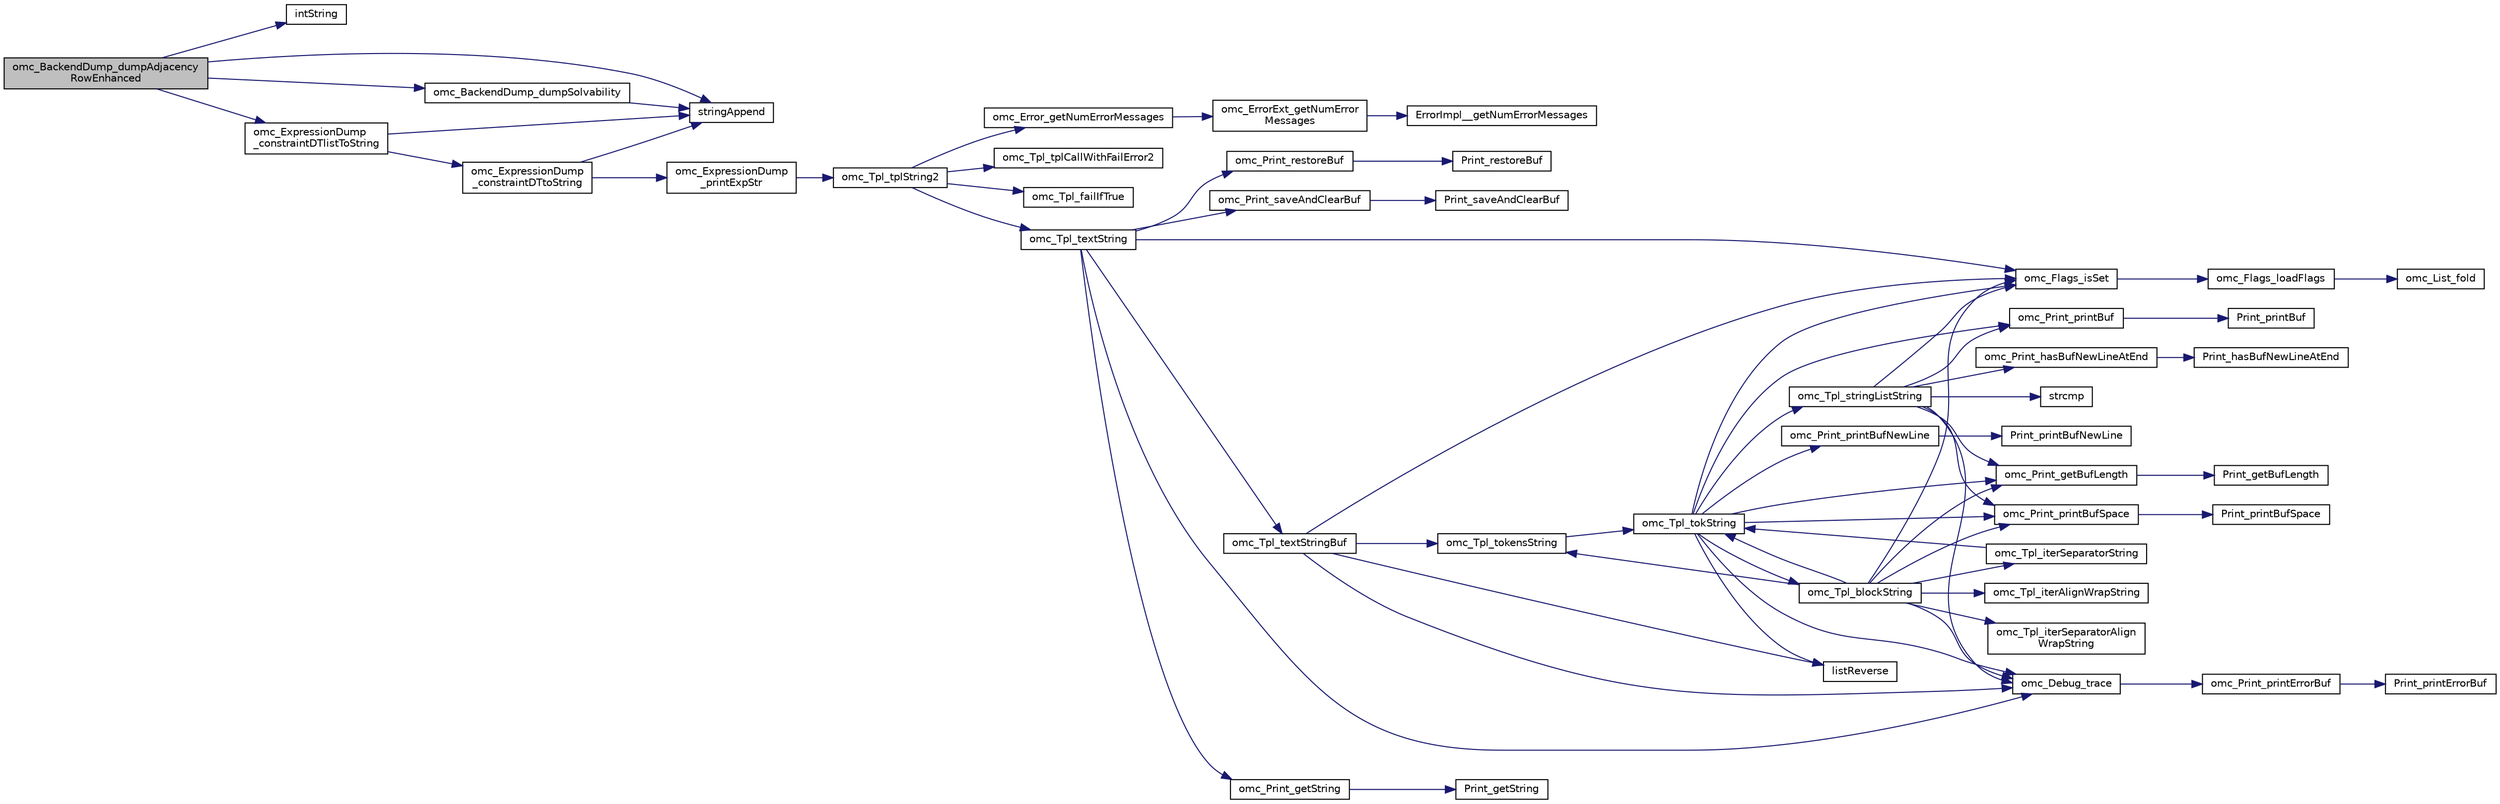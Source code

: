 digraph "omc_BackendDump_dumpAdjacencyRowEnhanced"
{
  edge [fontname="Helvetica",fontsize="10",labelfontname="Helvetica",labelfontsize="10"];
  node [fontname="Helvetica",fontsize="10",shape=record];
  rankdir="LR";
  Node1686 [label="omc_BackendDump_dumpAdjacency\lRowEnhanced",height=0.2,width=0.4,color="black", fillcolor="grey75", style="filled", fontcolor="black"];
  Node1686 -> Node1687 [color="midnightblue",fontsize="10",style="solid",fontname="Helvetica"];
  Node1687 [label="intString",height=0.2,width=0.4,color="black", fillcolor="white", style="filled",URL="$d2/d57/build_2include_2omc_2c_2meta_2meta__modelica__builtin_8h.html#a751bf2360cb3df6de97811998890b7ea"];
  Node1686 -> Node1688 [color="midnightblue",fontsize="10",style="solid",fontname="Helvetica"];
  Node1688 [label="omc_BackendDump_dumpSolvability",height=0.2,width=0.4,color="black", fillcolor="white", style="filled",URL="$d0/df5/_backend_dump_8c.html#a202e24f57a95cfd32f75e25773614569"];
  Node1688 -> Node1689 [color="midnightblue",fontsize="10",style="solid",fontname="Helvetica"];
  Node1689 [label="stringAppend",height=0.2,width=0.4,color="black", fillcolor="white", style="filled",URL="$d7/deb/build_2include_2omc_2c_2util_2modelica__string_8c.html#a751007abc59e9ca7978f2af10a0c814f"];
  Node1686 -> Node1689 [color="midnightblue",fontsize="10",style="solid",fontname="Helvetica"];
  Node1686 -> Node1690 [color="midnightblue",fontsize="10",style="solid",fontname="Helvetica"];
  Node1690 [label="omc_ExpressionDump\l_constraintDTlistToString",height=0.2,width=0.4,color="black", fillcolor="white", style="filled",URL="$d8/d16/_expression_dump_8c.html#a957103f441dec0fc769c3b1cc225cc82"];
  Node1690 -> Node1689 [color="midnightblue",fontsize="10",style="solid",fontname="Helvetica"];
  Node1690 -> Node1691 [color="midnightblue",fontsize="10",style="solid",fontname="Helvetica"];
  Node1691 [label="omc_ExpressionDump\l_constraintDTtoString",height=0.2,width=0.4,color="black", fillcolor="white", style="filled",URL="$d8/d16/_expression_dump_8c.html#a52a4c790fbbd7ae146415b6e08500730"];
  Node1691 -> Node1692 [color="midnightblue",fontsize="10",style="solid",fontname="Helvetica"];
  Node1692 [label="omc_ExpressionDump\l_printExpStr",height=0.2,width=0.4,color="black", fillcolor="white", style="filled",URL="$d8/d16/_expression_dump_8c.html#ab1b14f2e6c847006a4235d1905bb2637"];
  Node1692 -> Node1693 [color="midnightblue",fontsize="10",style="solid",fontname="Helvetica"];
  Node1693 [label="omc_Tpl_tplString2",height=0.2,width=0.4,color="black", fillcolor="white", style="filled",URL="$d7/d52/_tpl_8c.html#a19e668217f7d6c0b176843e40633cae2"];
  Node1693 -> Node1694 [color="midnightblue",fontsize="10",style="solid",fontname="Helvetica"];
  Node1694 [label="omc_Error_getNumErrorMessages",height=0.2,width=0.4,color="black", fillcolor="white", style="filled",URL="$db/da1/_compiler_2boot_2build_2error_8c.html#a6f9ff3d03e91883492e13af7fbc088ff"];
  Node1694 -> Node1695 [color="midnightblue",fontsize="10",style="solid",fontname="Helvetica"];
  Node1695 [label="omc_ErrorExt_getNumError\lMessages",height=0.2,width=0.4,color="black", fillcolor="white", style="filled",URL="$d4/dce/_error_ext_8c.html#a0195f83af0487b3e7bf35deb4225e582"];
  Node1695 -> Node1696 [color="midnightblue",fontsize="10",style="solid",fontname="Helvetica"];
  Node1696 [label="ErrorImpl__getNumErrorMessages",height=0.2,width=0.4,color="black", fillcolor="white", style="filled",URL="$d1/d40/boot_2build_2_error_ext_8h.html#a1206137921767ad0e49abe96adf7b5e3"];
  Node1693 -> Node1697 [color="midnightblue",fontsize="10",style="solid",fontname="Helvetica"];
  Node1697 [label="omc_Tpl_tplCallWithFailError2",height=0.2,width=0.4,color="black", fillcolor="white", style="filled",URL="$d7/d52/_tpl_8c.html#af79df210cda1bb788fce4ef64cb58a0f"];
  Node1693 -> Node1698 [color="midnightblue",fontsize="10",style="solid",fontname="Helvetica"];
  Node1698 [label="omc_Tpl_failIfTrue",height=0.2,width=0.4,color="black", fillcolor="white", style="filled",URL="$d7/d52/_tpl_8c.html#a4c5af303d93cb4cea7b309b336519c31"];
  Node1693 -> Node1699 [color="midnightblue",fontsize="10",style="solid",fontname="Helvetica"];
  Node1699 [label="omc_Tpl_textString",height=0.2,width=0.4,color="black", fillcolor="white", style="filled",URL="$d7/d52/_tpl_8c.html#a3df7e553e36d815ca12207c1b633f741"];
  Node1699 -> Node1700 [color="midnightblue",fontsize="10",style="solid",fontname="Helvetica"];
  Node1700 [label="omc_Print_saveAndClearBuf",height=0.2,width=0.4,color="black", fillcolor="white", style="filled",URL="$dc/d4a/_print_8c.html#a9be4a7e0fd8ef4d0e9a96b6a7d30129b"];
  Node1700 -> Node1701 [color="midnightblue",fontsize="10",style="solid",fontname="Helvetica"];
  Node1701 [label="Print_saveAndClearBuf",height=0.2,width=0.4,color="black", fillcolor="white", style="filled",URL="$db/def/_print_8h.html#afbd06f69772f11802874118538c5e3cb"];
  Node1699 -> Node1702 [color="midnightblue",fontsize="10",style="solid",fontname="Helvetica"];
  Node1702 [label="omc_Tpl_textStringBuf",height=0.2,width=0.4,color="black", fillcolor="white", style="filled",URL="$d7/d52/_tpl_8c.html#a569b285dc7a7a3d881d4a69ee8857b85"];
  Node1702 -> Node1703 [color="midnightblue",fontsize="10",style="solid",fontname="Helvetica"];
  Node1703 [label="omc_Tpl_tokensString",height=0.2,width=0.4,color="black", fillcolor="white", style="filled",URL="$d7/d52/_tpl_8c.html#a2085a822c35dc488683fbb303c0d6546"];
  Node1703 -> Node1704 [color="midnightblue",fontsize="10",style="solid",fontname="Helvetica"];
  Node1704 [label="omc_Tpl_tokString",height=0.2,width=0.4,color="black", fillcolor="white", style="filled",URL="$d7/d52/_tpl_8c.html#aaad1c380626ef433bd8e0102f48743cf"];
  Node1704 -> Node1705 [color="midnightblue",fontsize="10",style="solid",fontname="Helvetica"];
  Node1705 [label="omc_Print_printBufNewLine",height=0.2,width=0.4,color="black", fillcolor="white", style="filled",URL="$dc/d4a/_print_8c.html#a56936142cb06c2610c5c55a0f0672826"];
  Node1705 -> Node1706 [color="midnightblue",fontsize="10",style="solid",fontname="Helvetica"];
  Node1706 [label="Print_printBufNewLine",height=0.2,width=0.4,color="black", fillcolor="white", style="filled",URL="$db/def/_print_8h.html#a3b18f8c254923287e4e0dc39d5c39a3a"];
  Node1704 -> Node1707 [color="midnightblue",fontsize="10",style="solid",fontname="Helvetica"];
  Node1707 [label="omc_Print_getBufLength",height=0.2,width=0.4,color="black", fillcolor="white", style="filled",URL="$dc/d4a/_print_8c.html#a65cb82b6b1bc6acf3a656ef9978109b2"];
  Node1707 -> Node1708 [color="midnightblue",fontsize="10",style="solid",fontname="Helvetica"];
  Node1708 [label="Print_getBufLength",height=0.2,width=0.4,color="black", fillcolor="white", style="filled",URL="$db/def/_print_8h.html#a512282b99288e8ec6b431e7dee78c76f"];
  Node1704 -> Node1709 [color="midnightblue",fontsize="10",style="solid",fontname="Helvetica"];
  Node1709 [label="omc_Print_printBufSpace",height=0.2,width=0.4,color="black", fillcolor="white", style="filled",URL="$dc/d4a/_print_8c.html#a02aa663c225bece7c208406683415d6f"];
  Node1709 -> Node1710 [color="midnightblue",fontsize="10",style="solid",fontname="Helvetica"];
  Node1710 [label="Print_printBufSpace",height=0.2,width=0.4,color="black", fillcolor="white", style="filled",URL="$db/def/_print_8h.html#a494a05754b95d4ded8cf421fe8799495"];
  Node1704 -> Node1711 [color="midnightblue",fontsize="10",style="solid",fontname="Helvetica"];
  Node1711 [label="omc_Print_printBuf",height=0.2,width=0.4,color="black", fillcolor="white", style="filled",URL="$dc/d4a/_print_8c.html#a0814578dcc1618c6b57729067765170b"];
  Node1711 -> Node1712 [color="midnightblue",fontsize="10",style="solid",fontname="Helvetica"];
  Node1712 [label="Print_printBuf",height=0.2,width=0.4,color="black", fillcolor="white", style="filled",URL="$db/def/_print_8h.html#a4e09b57c2e6549226f6669ca20a3cf07"];
  Node1704 -> Node1713 [color="midnightblue",fontsize="10",style="solid",fontname="Helvetica"];
  Node1713 [label="omc_Tpl_stringListString",height=0.2,width=0.4,color="black", fillcolor="white", style="filled",URL="$d7/d52/_tpl_8c.html#aee284774d669dd515363b1fac8b7086c"];
  Node1713 -> Node1714 [color="midnightblue",fontsize="10",style="solid",fontname="Helvetica"];
  Node1714 [label="strcmp",height=0.2,width=0.4,color="black", fillcolor="white", style="filled",URL="$db/d13/_c_vode_get_8m.html#ab022bbe018438998408fda94a327a547"];
  Node1713 -> Node1707 [color="midnightblue",fontsize="10",style="solid",fontname="Helvetica"];
  Node1713 -> Node1709 [color="midnightblue",fontsize="10",style="solid",fontname="Helvetica"];
  Node1713 -> Node1711 [color="midnightblue",fontsize="10",style="solid",fontname="Helvetica"];
  Node1713 -> Node1715 [color="midnightblue",fontsize="10",style="solid",fontname="Helvetica"];
  Node1715 [label="omc_Print_hasBufNewLineAtEnd",height=0.2,width=0.4,color="black", fillcolor="white", style="filled",URL="$dc/d4a/_print_8c.html#a688e4a253785b1cd5b77e1a52c1a6dca"];
  Node1715 -> Node1716 [color="midnightblue",fontsize="10",style="solid",fontname="Helvetica"];
  Node1716 [label="Print_hasBufNewLineAtEnd",height=0.2,width=0.4,color="black", fillcolor="white", style="filled",URL="$db/def/_print_8h.html#a6941baa09472d7bbc87bec9ba099d164"];
  Node1713 -> Node1717 [color="midnightblue",fontsize="10",style="solid",fontname="Helvetica"];
  Node1717 [label="omc_Flags_isSet",height=0.2,width=0.4,color="black", fillcolor="white", style="filled",URL="$d3/db3/_flags_8c.html#a34e6591659b1578969141a635ff24042"];
  Node1717 -> Node1718 [color="midnightblue",fontsize="10",style="solid",fontname="Helvetica"];
  Node1718 [label="omc_Flags_loadFlags",height=0.2,width=0.4,color="black", fillcolor="white", style="filled",URL="$d3/db3/_flags_8c.html#a760d66f53b65ac257876ca0f6308f09f"];
  Node1718 -> Node1719 [color="midnightblue",fontsize="10",style="solid",fontname="Helvetica"];
  Node1719 [label="omc_List_fold",height=0.2,width=0.4,color="black", fillcolor="white", style="filled",URL="$da/d72/_compiler_2boot_2build_2list_8c.html#a3ec1ee3a5ff53be9af368e290be09182"];
  Node1713 -> Node1720 [color="midnightblue",fontsize="10",style="solid",fontname="Helvetica"];
  Node1720 [label="omc_Debug_trace",height=0.2,width=0.4,color="black", fillcolor="white", style="filled",URL="$d6/d1d/_compiler_2boot_2build_2debug_8c.html#a465f6e24432a8b1db4c7576ea09e7259"];
  Node1720 -> Node1721 [color="midnightblue",fontsize="10",style="solid",fontname="Helvetica"];
  Node1721 [label="omc_Print_printErrorBuf",height=0.2,width=0.4,color="black", fillcolor="white", style="filled",URL="$dc/d4a/_print_8c.html#a136f27763cbad8fdab9e975d877aff4b"];
  Node1721 -> Node1722 [color="midnightblue",fontsize="10",style="solid",fontname="Helvetica"];
  Node1722 [label="Print_printErrorBuf",height=0.2,width=0.4,color="black", fillcolor="white", style="filled",URL="$db/def/_print_8h.html#ac4ef051f731ad4fd851c45be8d215b4c"];
  Node1704 -> Node1723 [color="midnightblue",fontsize="10",style="solid",fontname="Helvetica"];
  Node1723 [label="omc_Tpl_blockString",height=0.2,width=0.4,color="black", fillcolor="white", style="filled",URL="$d7/d52/_tpl_8c.html#a5439b4832f78013add9b4aa8389f2bdc"];
  Node1723 -> Node1703 [color="midnightblue",fontsize="10",style="solid",fontname="Helvetica"];
  Node1723 -> Node1709 [color="midnightblue",fontsize="10",style="solid",fontname="Helvetica"];
  Node1723 -> Node1707 [color="midnightblue",fontsize="10",style="solid",fontname="Helvetica"];
  Node1723 -> Node1704 [color="midnightblue",fontsize="10",style="solid",fontname="Helvetica"];
  Node1723 -> Node1724 [color="midnightblue",fontsize="10",style="solid",fontname="Helvetica"];
  Node1724 [label="omc_Tpl_iterSeparatorString",height=0.2,width=0.4,color="black", fillcolor="white", style="filled",URL="$d7/d52/_tpl_8c.html#aac82332fb79d7c0b20e59be6a4161452"];
  Node1724 -> Node1704 [color="midnightblue",fontsize="10",style="solid",fontname="Helvetica"];
  Node1723 -> Node1725 [color="midnightblue",fontsize="10",style="solid",fontname="Helvetica"];
  Node1725 [label="omc_Tpl_iterSeparatorAlign\lWrapString",height=0.2,width=0.4,color="black", fillcolor="white", style="filled",URL="$d7/d52/_tpl_8c.html#abf190d9e11ccd80e0749d132287e5052"];
  Node1723 -> Node1726 [color="midnightblue",fontsize="10",style="solid",fontname="Helvetica"];
  Node1726 [label="omc_Tpl_iterAlignWrapString",height=0.2,width=0.4,color="black", fillcolor="white", style="filled",URL="$d7/d52/_tpl_8c.html#a6b1e4c1278b1da42e896a4ea81cc6fd3"];
  Node1723 -> Node1717 [color="midnightblue",fontsize="10",style="solid",fontname="Helvetica"];
  Node1723 -> Node1720 [color="midnightblue",fontsize="10",style="solid",fontname="Helvetica"];
  Node1704 -> Node1727 [color="midnightblue",fontsize="10",style="solid",fontname="Helvetica"];
  Node1727 [label="listReverse",height=0.2,width=0.4,color="black", fillcolor="white", style="filled",URL="$d2/d57/build_2include_2omc_2c_2meta_2meta__modelica__builtin_8h.html#a81001ba45c298ade27540edd2589777c"];
  Node1704 -> Node1717 [color="midnightblue",fontsize="10",style="solid",fontname="Helvetica"];
  Node1704 -> Node1720 [color="midnightblue",fontsize="10",style="solid",fontname="Helvetica"];
  Node1702 -> Node1727 [color="midnightblue",fontsize="10",style="solid",fontname="Helvetica"];
  Node1702 -> Node1717 [color="midnightblue",fontsize="10",style="solid",fontname="Helvetica"];
  Node1702 -> Node1720 [color="midnightblue",fontsize="10",style="solid",fontname="Helvetica"];
  Node1699 -> Node1728 [color="midnightblue",fontsize="10",style="solid",fontname="Helvetica"];
  Node1728 [label="omc_Print_getString",height=0.2,width=0.4,color="black", fillcolor="white", style="filled",URL="$dc/d4a/_print_8c.html#a24f4e5ba012abc81ac68e0c3bfb3dfcb"];
  Node1728 -> Node1729 [color="midnightblue",fontsize="10",style="solid",fontname="Helvetica"];
  Node1729 [label="Print_getString",height=0.2,width=0.4,color="black", fillcolor="white", style="filled",URL="$db/def/_print_8h.html#adc535a7680da761472c50a3613eba8d7"];
  Node1699 -> Node1730 [color="midnightblue",fontsize="10",style="solid",fontname="Helvetica"];
  Node1730 [label="omc_Print_restoreBuf",height=0.2,width=0.4,color="black", fillcolor="white", style="filled",URL="$dc/d4a/_print_8c.html#ab5cdbbbaeeac69f9d76f10b1354c7ba2"];
  Node1730 -> Node1731 [color="midnightblue",fontsize="10",style="solid",fontname="Helvetica"];
  Node1731 [label="Print_restoreBuf",height=0.2,width=0.4,color="black", fillcolor="white", style="filled",URL="$db/def/_print_8h.html#a30efd8fc4a8cb13b594cb63bcac9407c"];
  Node1699 -> Node1717 [color="midnightblue",fontsize="10",style="solid",fontname="Helvetica"];
  Node1699 -> Node1720 [color="midnightblue",fontsize="10",style="solid",fontname="Helvetica"];
  Node1691 -> Node1689 [color="midnightblue",fontsize="10",style="solid",fontname="Helvetica"];
}
